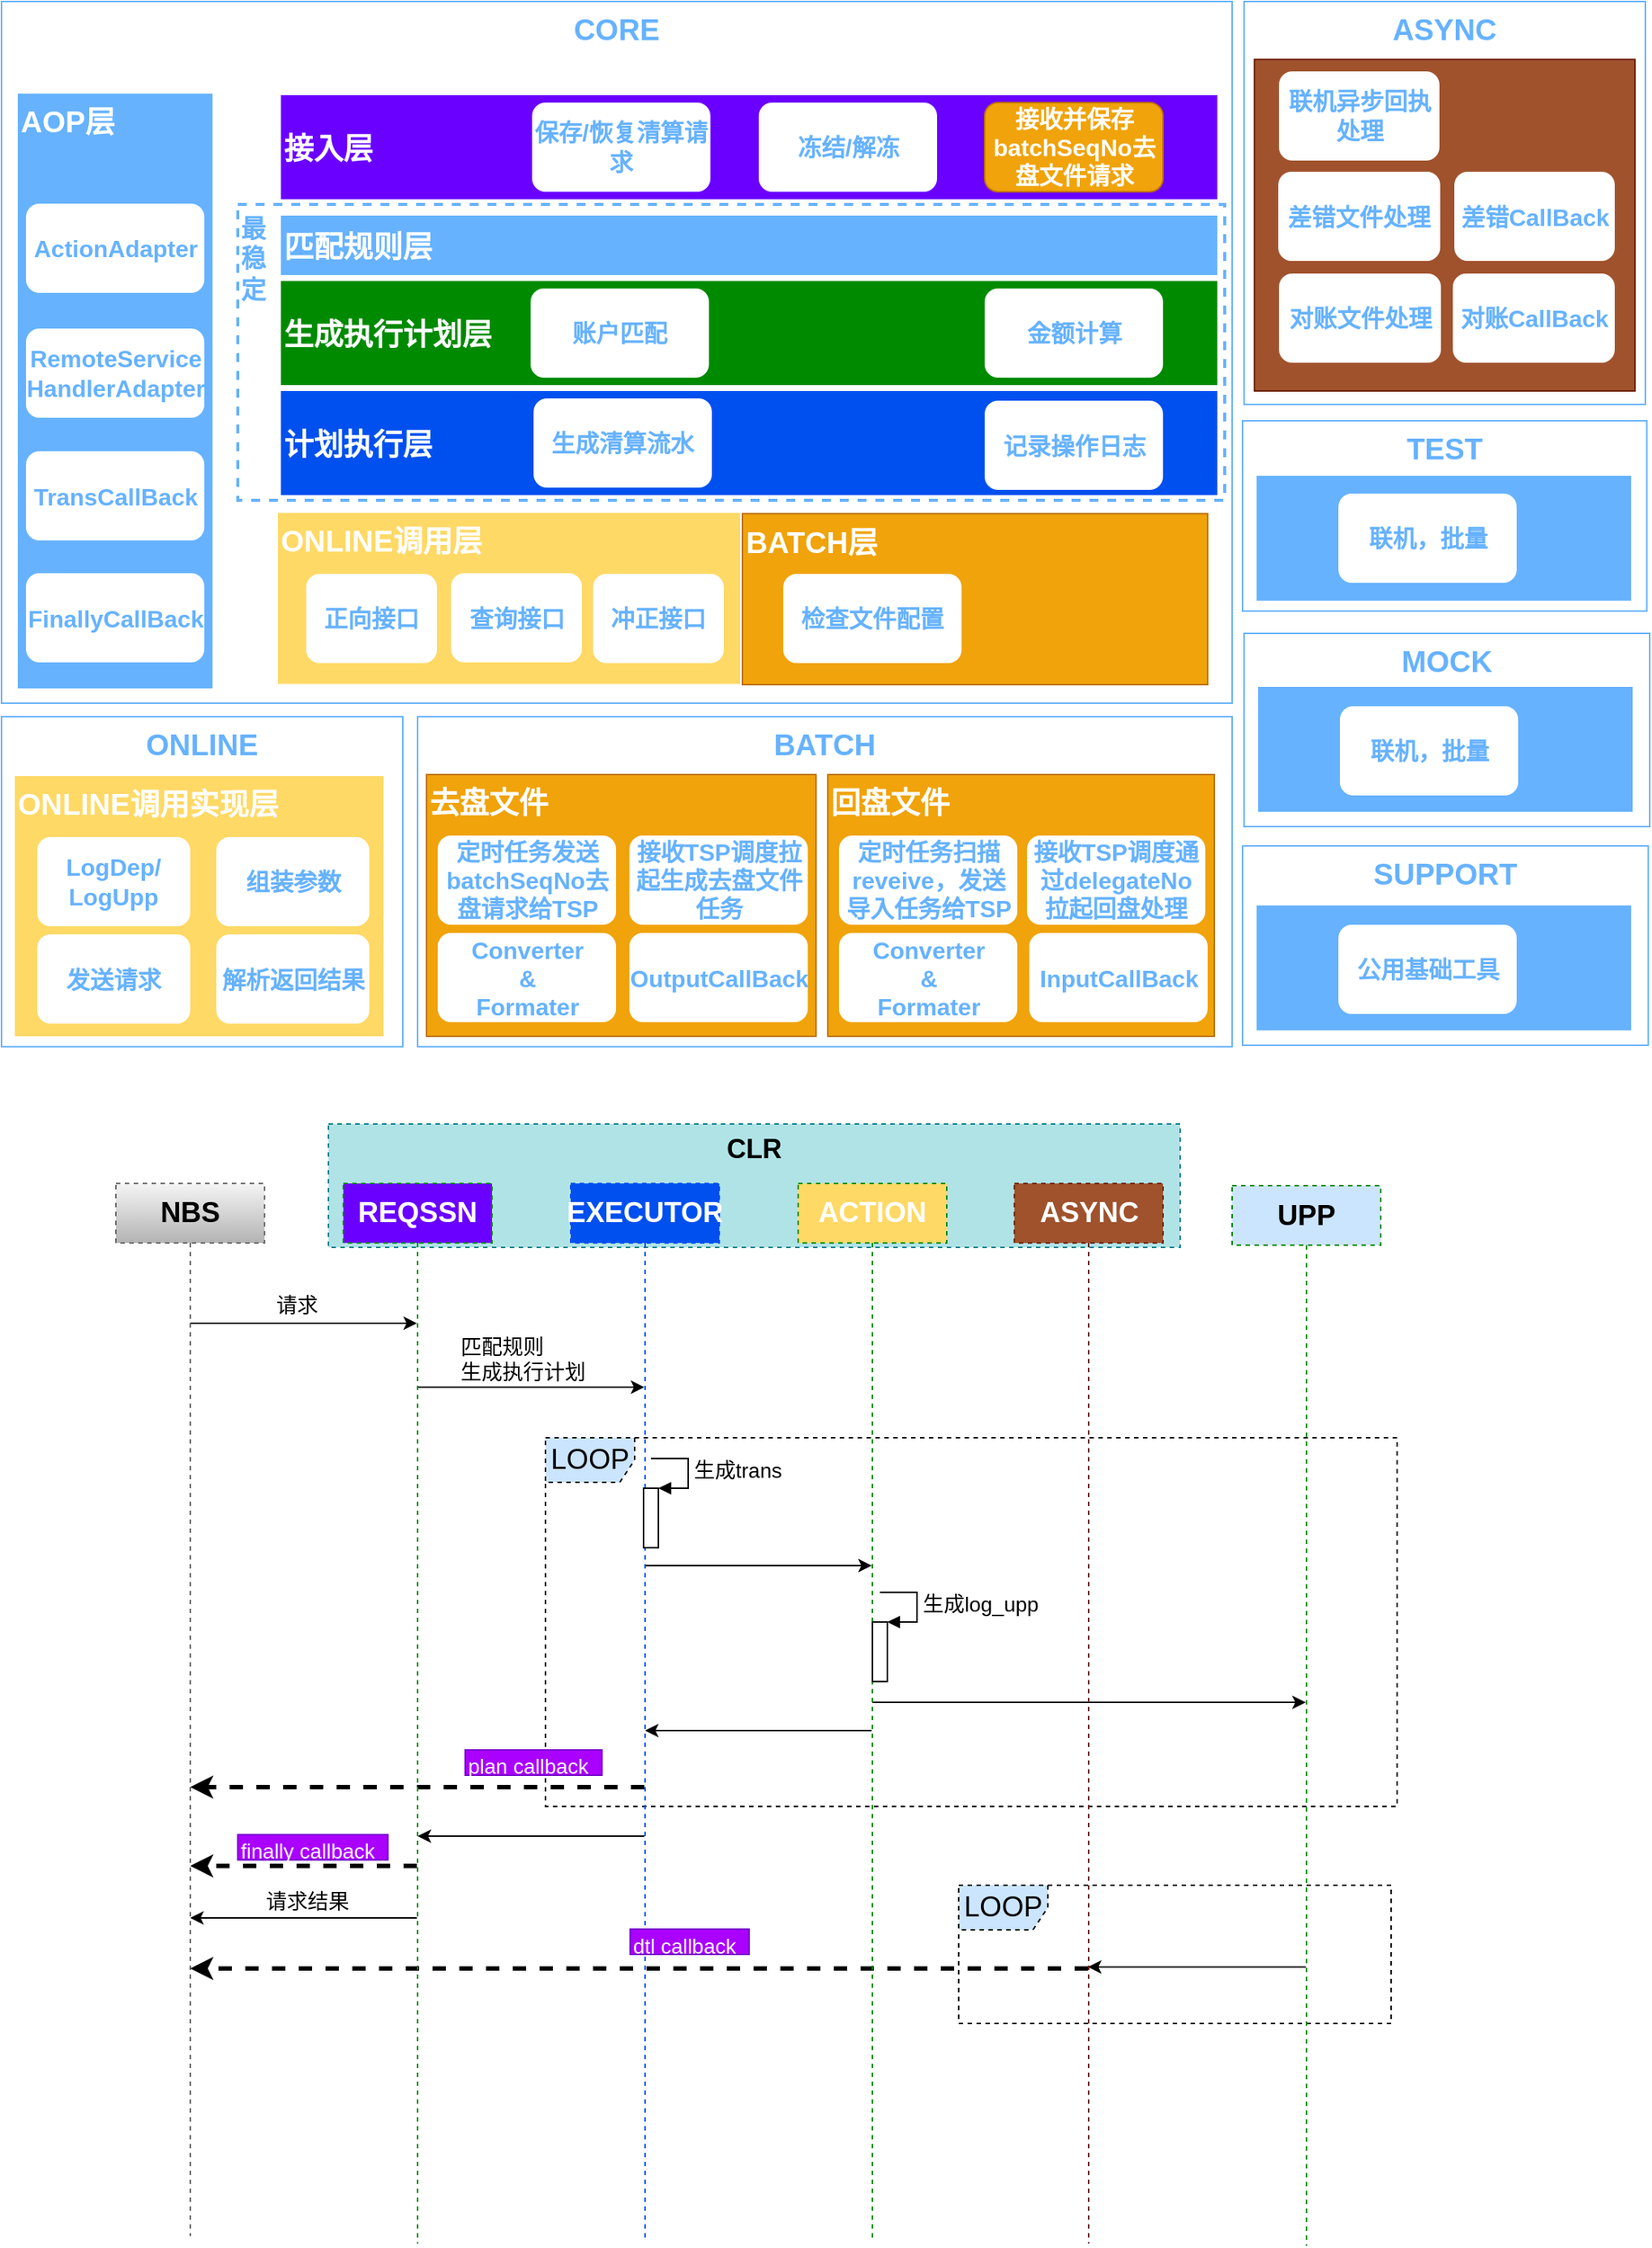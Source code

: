 <mxfile pages="1" version="11.2.8" type="github"><diagram id="kjUhLuTlYEf19-uYpVck" name="ÃÂÃÂ§ÃÂÃÂ¬ÃÂÃÂ¬ 1 ÃÂÃÂ©ÃÂÃÂ¡ÃÂÃÂµ"><mxGraphModel dx="1421" dy="790" grid="0" gridSize="10" guides="1" tooltips="1" connect="1" arrows="1" fold="1" page="0" pageScale="1" pageWidth="827" pageHeight="1169" math="0" shadow="0"><root><mxCell id="0"/><mxCell id="1" parent="0"/><mxCell id="Dk_QuYkN4jDLy0KGSyAI-8" value="LOOP" style="shape=umlFrame;whiteSpace=wrap;html=1;dashed=1;strokeColor=#000000;fillColor=#CCE5FF;fontSize=19;fontColor=#000000;" vertex="1" parent="1"><mxGeometry x="366" y="1194" width="573" height="248" as="geometry"/></mxCell><mxCell id="Dk_QuYkN4jDLy0KGSyAI-35" style="edgeStyle=orthogonalEdgeStyle;rounded=0;orthogonalLoop=1;jettySize=auto;html=1;dashed=1;strokeWidth=3;fontSize=18;fontColor=#000000;" edge="1" parent="1" source="Dk_QuYkN4jDLy0KGSyAI-39" target="Dk_QuYkN4jDLy0KGSyAI-1"><mxGeometry relative="1" as="geometry"><Array as="points"><mxPoint x="559" y="1551"/><mxPoint x="559" y="1551"/></Array></mxGeometry></mxCell><mxCell id="Dk_QuYkN4jDLy0KGSyAI-34" value="LOOP" style="shape=umlFrame;whiteSpace=wrap;html=1;dashed=1;strokeColor=#000000;fillColor=#CCE5FF;fontSize=19;fontColor=#000000;" vertex="1" parent="1"><mxGeometry x="644" y="1495" width="291" height="93" as="geometry"/></mxCell><mxCell id="Dk_QuYkN4jDLy0KGSyAI-33" value="CLR" style="rounded=0;whiteSpace=wrap;html=1;fontSize=18;verticalAlign=top;fontStyle=1;dashed=1;fillColor=#b0e3e6;strokeColor=#0e8088;" vertex="1" parent="1"><mxGeometry x="220" y="983" width="573" height="83" as="geometry"/></mxCell><mxCell id="4c6s9izEjnyOQbOyyqgE-10" value="&lt;div&gt;CORE&lt;/div&gt;&lt;div&gt;&lt;br&gt;&lt;/div&gt;" style="rounded=0;whiteSpace=wrap;html=1;align=center;fillColor=none;strokeColor=#66B2FF;fontSize=20;fontStyle=1;fontColor=#66B2FF;verticalAlign=top;" parent="1" vertex="1"><mxGeometry y="228" width="828" height="472" as="geometry"/></mxCell><mxCell id="uKmGDKJGISxBKUMgDR7r-21" value="&lt;div&gt;&lt;b style=&quot;font-size: 17px&quot;&gt;最&lt;/b&gt;&lt;/div&gt;&lt;div&gt;&lt;b style=&quot;font-size: 17px&quot;&gt;稳&lt;/b&gt;&lt;/div&gt;&lt;div&gt;&lt;b style=&quot;font-size: 17px&quot;&gt;定&lt;/b&gt;&lt;/div&gt;" style="rounded=0;whiteSpace=wrap;html=1;fillColor=none;fontColor=#66B2FF;dashed=1;align=left;verticalAlign=top;fontSize=17;strokeColor=#66B2FF;strokeWidth=2;" parent="1" vertex="1"><mxGeometry x="159" y="364.5" width="664" height="199" as="geometry"/></mxCell><mxCell id="4c6s9izEjnyOQbOyyqgE-11" value="BATCH" style="rounded=0;whiteSpace=wrap;html=1;align=center;fillColor=none;strokeColor=#66B2FF;fontSize=20;fontStyle=1;fontColor=#66B2FF;verticalAlign=top;" parent="1" vertex="1"><mxGeometry x="280" y="709" width="548" height="222" as="geometry"/></mxCell><mxCell id="4c6s9izEjnyOQbOyyqgE-26" value="回盘文件" style="rounded=0;whiteSpace=wrap;html=1;align=left;fillColor=#f0a30a;strokeColor=#BD7000;fontSize=20;fontStyle=1;verticalAlign=top;fontColor=#ffffff;" parent="1" vertex="1"><mxGeometry x="556" y="748" width="260" height="176" as="geometry"/></mxCell><mxCell id="4c6s9izEjnyOQbOyyqgE-12" value="ONLINE" style="rounded=0;whiteSpace=wrap;html=1;align=center;fillColor=none;strokeColor=#66B2FF;fontSize=20;fontStyle=1;fontColor=#66B2FF;verticalAlign=top;" parent="1" vertex="1"><mxGeometry y="709" width="270" height="222" as="geometry"/></mxCell><mxCell id="1P6K6oFf8oCfgGA-prA9-4" value="ONLINE调用层" style="rounded=0;whiteSpace=wrap;html=1;align=left;fillColor=#FFD966;strokeColor=none;fontSize=20;fontStyle=1;fontColor=#FFFFFF;verticalAlign=top;" parent="1" vertex="1"><mxGeometry x="186" y="572" width="311" height="115" as="geometry"/></mxCell><mxCell id="H8eZMBbduY-FewTbX4_A-4" value="&lt;font style=&quot;font-size: 20px;&quot; color=&quot;#FFFFFF&quot;&gt;接入层&lt;/font&gt;" style="rounded=0;whiteSpace=wrap;html=1;align=left;fillColor=#6A00FF;strokeColor=none;fontFamily=Helvetica;fontSize=20;fontStyle=1;fontColor=#ffffff;" parent="1" vertex="1"><mxGeometry x="188" y="291" width="630" height="70" as="geometry"/></mxCell><mxCell id="H8eZMBbduY-FewTbX4_A-7" value="&lt;font style=&quot;font-size: 20px&quot; color=&quot;#FFFFFF&quot;&gt;匹配规则层&lt;/font&gt;" style="rounded=0;whiteSpace=wrap;html=1;align=left;fillColor=#66B2FF;strokeColor=none;fontSize=20;fontStyle=1;fontColor=#ffffff;" parent="1" vertex="1"><mxGeometry x="188" y="372" width="630" height="40" as="geometry"/></mxCell><mxCell id="jm_BWGQIBMTPluMQ3C9E-6" value="&lt;font style=&quot;font-size: 20px&quot; color=&quot;#FFFFFF&quot;&gt;生成执行计划层&lt;/font&gt;" style="rounded=0;whiteSpace=wrap;html=1;align=left;fillColor=#008A00;strokeColor=none;fontSize=20;fontStyle=1;fontColor=#ffffff;" parent="1" vertex="1"><mxGeometry x="188" y="416" width="630" height="70" as="geometry"/></mxCell><mxCell id="jm_BWGQIBMTPluMQ3C9E-7" value="账户匹配" style="rounded=1;whiteSpace=wrap;html=1;align=center;fontSize=16;strokeColor=none;fontColor=#66B2FF;fontStyle=1" parent="1" vertex="1"><mxGeometry x="356" y="421" width="120" height="60" as="geometry"/></mxCell><mxCell id="jm_BWGQIBMTPluMQ3C9E-9" value="&lt;div&gt;金额计算&lt;/div&gt;" style="rounded=1;whiteSpace=wrap;html=1;align=center;fontSize=16;strokeColor=none;fontColor=#66B2FF;fontStyle=1" parent="1" vertex="1"><mxGeometry x="661.5" y="421" width="120" height="60" as="geometry"/></mxCell><mxCell id="jm_BWGQIBMTPluMQ3C9E-10" value="计划执行层" style="rounded=0;whiteSpace=wrap;html=1;align=left;fillColor=#0050EF;strokeColor=none;fontSize=20;fontStyle=1;fontColor=#ffffff;" parent="1" vertex="1"><mxGeometry x="188" y="490" width="630" height="70" as="geometry"/></mxCell><mxCell id="1P6K6oFf8oCfgGA-prA9-13" value="去盘文件" style="rounded=0;whiteSpace=wrap;html=1;align=left;fillColor=#f0a30a;strokeColor=#BD7000;fontSize=20;fontStyle=1;verticalAlign=top;fontColor=#ffffff;" parent="1" vertex="1"><mxGeometry x="286" y="748" width="262" height="176" as="geometry"/></mxCell><mxCell id="4c6s9izEjnyOQbOyyqgE-1" value="正向接口" style="rounded=1;whiteSpace=wrap;html=1;align=center;fontSize=16;strokeColor=none;fontColor=#66B2FF;fontStyle=1" parent="1" vertex="1"><mxGeometry x="205" y="613" width="88" height="60" as="geometry"/></mxCell><mxCell id="4c6s9izEjnyOQbOyyqgE-2" value="BATCH层" style="rounded=0;whiteSpace=wrap;html=1;align=left;fillColor=#f0a30a;strokeColor=#BD7000;fontSize=20;fontStyle=1;verticalAlign=top;fontColor=#ffffff;" parent="1" vertex="1"><mxGeometry x="498.5" y="572.5" width="313" height="115" as="geometry"/></mxCell><mxCell id="4c6s9izEjnyOQbOyyqgE-4" value="检查文件配置" style="rounded=1;whiteSpace=wrap;html=1;align=center;fontSize=16;strokeColor=none;fontColor=#66B2FF;fontStyle=1" parent="1" vertex="1"><mxGeometry x="526" y="613" width="120" height="60" as="geometry"/></mxCell><mxCell id="4c6s9izEjnyOQbOyyqgE-5" value="AOP层" style="rounded=0;whiteSpace=wrap;html=1;align=left;fillColor=#66B2FF;strokeColor=none;fontSize=20;fontStyle=1;fontColor=#ffffff;verticalAlign=top;" parent="1" vertex="1"><mxGeometry x="11" y="290" width="131" height="400" as="geometry"/></mxCell><mxCell id="4c6s9izEjnyOQbOyyqgE-6" value="ActionAdapter" style="rounded=1;whiteSpace=wrap;html=1;align=center;fontSize=16;strokeColor=none;fontColor=#66B2FF;fontStyle=1" parent="1" vertex="1"><mxGeometry x="16.5" y="364" width="120" height="60" as="geometry"/></mxCell><mxCell id="4c6s9izEjnyOQbOyyqgE-7" value="&lt;div&gt;RemoteService&lt;/div&gt;&lt;div&gt;HandlerAdapter&lt;/div&gt;" style="rounded=1;html=1;align=center;fontSize=16;strokeColor=none;fontColor=#66B2FF;fontStyle=1;whiteSpace=wrap;" parent="1" vertex="1"><mxGeometry x="16.5" y="448" width="120" height="60" as="geometry"/></mxCell><mxCell id="4c6s9izEjnyOQbOyyqgE-13" value="FinallyCallBack" style="rounded=1;whiteSpace=wrap;html=1;align=center;fontSize=16;strokeColor=none;fontColor=#66B2FF;fontStyle=1" parent="1" vertex="1"><mxGeometry x="16.5" y="612.5" width="120" height="60" as="geometry"/></mxCell><mxCell id="4c6s9izEjnyOQbOyyqgE-24" value="ONLINE调用实现层" style="rounded=0;whiteSpace=wrap;html=1;align=left;fillColor=#FFD966;strokeColor=none;fontSize=20;fontStyle=1;fontColor=#FFFFFF;verticalAlign=top;" parent="1" vertex="1"><mxGeometry x="9" y="749" width="248" height="175" as="geometry"/></mxCell><mxCell id="4c6s9izEjnyOQbOyyqgE-25" value="&lt;div&gt;LogDep/&lt;/div&gt;&lt;div&gt;LogUpp&lt;/div&gt;" style="rounded=1;whiteSpace=wrap;html=1;align=center;fontSize=16;strokeColor=none;fontColor=#66B2FF;fontStyle=1" parent="1" vertex="1"><mxGeometry x="24" y="790" width="103" height="60" as="geometry"/></mxCell><mxCell id="4c6s9izEjnyOQbOyyqgE-30" value="ASYNC" style="rounded=0;whiteSpace=wrap;html=1;align=center;fillColor=none;strokeColor=#66B2FF;fontSize=20;fontStyle=1;fontColor=#66B2FF;verticalAlign=top;" parent="1" vertex="1"><mxGeometry x="836" y="228" width="270" height="271" as="geometry"/></mxCell><mxCell id="4c6s9izEjnyOQbOyyqgE-31" value="" style="rounded=0;whiteSpace=wrap;html=1;align=left;fillColor=#a0522d;strokeColor=#6D1F00;fontSize=20;fontStyle=1;verticalAlign=top;fontColor=#ffffff;" parent="1" vertex="1"><mxGeometry x="843" y="267" width="256" height="223" as="geometry"/></mxCell><mxCell id="4c6s9izEjnyOQbOyyqgE-32" value="联机异步回执处理" style="rounded=1;whiteSpace=wrap;html=1;align=center;fontSize=16;strokeColor=none;fontColor=#66B2FF;fontStyle=1" parent="1" vertex="1"><mxGeometry x="859.5" y="275" width="108" height="60" as="geometry"/></mxCell><mxCell id="TYmXcNXVdZr6F9isr1yF-2" value="&lt;div&gt;生成清算流水&lt;/div&gt;" style="rounded=1;whiteSpace=wrap;html=1;align=center;fontSize=16;strokeColor=none;fontColor=#66B2FF;fontStyle=1" parent="1" vertex="1"><mxGeometry x="358" y="495" width="120" height="60" as="geometry"/></mxCell><mxCell id="TYmXcNXVdZr6F9isr1yF-3" value="记录操作日志" style="rounded=1;whiteSpace=wrap;html=1;align=center;fontSize=16;strokeColor=none;fontColor=#66B2FF;fontStyle=1" parent="1" vertex="1"><mxGeometry x="661.5" y="496.5" width="120" height="60" as="geometry"/></mxCell><mxCell id="uqlAVvZez1j8Dtwm_awE-3" value="TEST" style="rounded=0;whiteSpace=wrap;html=1;align=center;fillColor=none;strokeColor=#66B2FF;fontSize=20;fontStyle=1;fontColor=#66B2FF;verticalAlign=top;" parent="1" vertex="1"><mxGeometry x="835" y="510" width="272" height="128" as="geometry"/></mxCell><mxCell id="uqlAVvZez1j8Dtwm_awE-4" value="MOCK" style="rounded=0;whiteSpace=wrap;html=1;align=center;fillColor=none;strokeColor=#66B2FF;fontSize=20;fontStyle=1;fontColor=#66B2FF;verticalAlign=top;" parent="1" vertex="1"><mxGeometry x="836" y="653" width="273" height="130" as="geometry"/></mxCell><mxCell id="uqlAVvZez1j8Dtwm_awE-5" value="" style="rounded=0;whiteSpace=wrap;html=1;align=left;fillColor=#66B2FF;strokeColor=none;fontSize=20;fontStyle=1;fontColor=#ffffff;verticalAlign=top;" parent="1" vertex="1"><mxGeometry x="844.5" y="547" width="252" height="84" as="geometry"/></mxCell><mxCell id="uqlAVvZez1j8Dtwm_awE-6" value="联机，批量" style="rounded=1;whiteSpace=wrap;html=1;align=center;fontSize=16;strokeColor=none;fontColor=#66B2FF;fontStyle=1" parent="1" vertex="1"><mxGeometry x="899.5" y="559" width="120" height="60" as="geometry"/></mxCell><mxCell id="uqlAVvZez1j8Dtwm_awE-7" value="" style="rounded=0;whiteSpace=wrap;html=1;align=left;fillColor=#66B2FF;strokeColor=none;fontSize=20;fontStyle=1;fontColor=#ffffff;verticalAlign=top;" parent="1" vertex="1"><mxGeometry x="845.5" y="689" width="252" height="84" as="geometry"/></mxCell><mxCell id="uqlAVvZez1j8Dtwm_awE-8" value="联机，批量" style="rounded=1;whiteSpace=wrap;html=1;align=center;fontSize=16;strokeColor=none;fontColor=#66B2FF;fontStyle=1" parent="1" vertex="1"><mxGeometry x="900.5" y="702" width="120" height="60" as="geometry"/></mxCell><mxCell id="H8eZMBbduY-FewTbX4_A-2" value="保存/恢复清算请求" style="rounded=1;whiteSpace=wrap;html=1;align=center;fontSize=16;strokeColor=none;fontColor=#66B2FF;fontStyle=1" parent="1" vertex="1"><mxGeometry x="357" y="296" width="120" height="60" as="geometry"/></mxCell><mxCell id="H8eZMBbduY-FewTbX4_A-3" value="接收并保存batchSeqNo去盘文件请求" style="rounded=1;whiteSpace=wrap;html=1;align=center;fontSize=16;strokeColor=#BD7000;fontStyle=1;fillColor=#f0a30a;fontColor=#ffffff;" parent="1" vertex="1"><mxGeometry x="661.5" y="296" width="120" height="60" as="geometry"/></mxCell><mxCell id="uKmGDKJGISxBKUMgDR7r-4" value="组装参数" style="rounded=1;whiteSpace=wrap;html=1;align=center;fontSize=16;strokeColor=none;fontColor=#66B2FF;fontStyle=1" parent="1" vertex="1"><mxGeometry x="144.5" y="790" width="103" height="60" as="geometry"/></mxCell><mxCell id="uKmGDKJGISxBKUMgDR7r-5" value="发送请求" style="rounded=1;whiteSpace=wrap;html=1;align=center;fontSize=16;strokeColor=none;fontColor=#66B2FF;fontStyle=1" parent="1" vertex="1"><mxGeometry x="24" y="855.5" width="103" height="60" as="geometry"/></mxCell><mxCell id="uKmGDKJGISxBKUMgDR7r-6" value="解析返回结果" style="rounded=1;whiteSpace=wrap;html=1;align=center;fontSize=16;strokeColor=none;fontColor=#66B2FF;fontStyle=1" parent="1" vertex="1"><mxGeometry x="144.5" y="855.5" width="103" height="60" as="geometry"/></mxCell><mxCell id="uKmGDKJGISxBKUMgDR7r-14" value="差错文件处理" style="rounded=1;whiteSpace=wrap;html=1;align=center;fontSize=16;strokeColor=none;fontColor=#66B2FF;fontStyle=1" parent="1" vertex="1"><mxGeometry x="859" y="342.5" width="109" height="60" as="geometry"/></mxCell><mxCell id="4c6s9izEjnyOQbOyyqgE-14" value="定时任务发送batchSeqNo去盘请求给TSP" style="rounded=1;whiteSpace=wrap;html=1;align=center;fontSize=16;strokeColor=none;fontColor=#66B2FF;fontStyle=1" parent="1" vertex="1"><mxGeometry x="293.5" y="789" width="120" height="60" as="geometry"/></mxCell><mxCell id="4c6s9izEjnyOQbOyyqgE-17" value="定时任务扫描reveive，发送导入任务给TSP" style="rounded=1;whiteSpace=wrap;html=1;align=center;fontSize=16;strokeColor=none;fontColor=#66B2FF;fontStyle=1" parent="1" vertex="1"><mxGeometry x="563.5" y="789" width="120" height="60" as="geometry"/></mxCell><mxCell id="4c6s9izEjnyOQbOyyqgE-18" value="接收TSP调度通过delegateNo拉起回盘处理" style="rounded=1;whiteSpace=wrap;html=1;align=center;fontSize=16;strokeColor=none;fontColor=#66B2FF;fontStyle=1" parent="1" vertex="1"><mxGeometry x="690" y="789" width="120" height="60" as="geometry"/></mxCell><mxCell id="uqlAVvZez1j8Dtwm_awE-9" value="Converter&lt;br&gt;&amp;amp;&lt;br&gt;Formater" style="rounded=1;whiteSpace=wrap;html=1;align=center;fontSize=16;strokeColor=none;fontColor=#66B2FF;fontStyle=1" parent="1" vertex="1"><mxGeometry x="293.5" y="854.5" width="120" height="60" as="geometry"/></mxCell><mxCell id="uqlAVvZez1j8Dtwm_awE-10" value="Converter&lt;br&gt;&amp;amp;&lt;br&gt;Formater" style="rounded=1;whiteSpace=wrap;html=1;align=center;fontSize=16;strokeColor=none;fontColor=#66B2FF;fontStyle=1" parent="1" vertex="1"><mxGeometry x="563.5" y="854.5" width="120" height="60" as="geometry"/></mxCell><mxCell id="uKmGDKJGISxBKUMgDR7r-25" value="接收TSP调度拉起生成去盘文件任务" style="rounded=1;whiteSpace=wrap;html=1;align=center;fontSize=16;strokeColor=none;fontColor=#66B2FF;fontStyle=1" parent="1" vertex="1"><mxGeometry x="422.5" y="789" width="120" height="60" as="geometry"/></mxCell><mxCell id="uKmGDKJGISxBKUMgDR7r-26" value="OutputCallBack" style="rounded=1;whiteSpace=wrap;html=1;align=center;fontSize=16;strokeColor=none;fontColor=#66B2FF;fontStyle=1" parent="1" vertex="1"><mxGeometry x="422.5" y="854.5" width="120" height="60" as="geometry"/></mxCell><mxCell id="uKmGDKJGISxBKUMgDR7r-27" value="TransCallBack" style="rounded=1;whiteSpace=wrap;html=1;align=center;fontSize=16;strokeColor=none;fontColor=#66B2FF;fontStyle=1" parent="1" vertex="1"><mxGeometry x="16.5" y="530.5" width="120" height="60" as="geometry"/></mxCell><mxCell id="uKmGDKJGISxBKUMgDR7r-28" value="差错CallBack" style="rounded=1;whiteSpace=wrap;html=1;align=center;fontSize=16;strokeColor=none;fontColor=#66B2FF;fontStyle=1" parent="1" vertex="1"><mxGeometry x="977.5" y="342.5" width="108" height="60" as="geometry"/></mxCell><mxCell id="uKmGDKJGISxBKUMgDR7r-29" value="对账文件处理" style="rounded=1;whiteSpace=wrap;html=1;align=center;fontSize=16;strokeColor=none;fontColor=#66B2FF;fontStyle=1" parent="1" vertex="1"><mxGeometry x="859.5" y="411" width="109" height="60" as="geometry"/></mxCell><mxCell id="uKmGDKJGISxBKUMgDR7r-30" value="对账CallBack" style="rounded=1;whiteSpace=wrap;html=1;align=center;fontSize=16;strokeColor=none;fontColor=#66B2FF;fontStyle=1" parent="1" vertex="1"><mxGeometry x="976.5" y="411" width="109" height="60" as="geometry"/></mxCell><mxCell id="uKmGDKJGISxBKUMgDR7r-31" value="查询接口" style="rounded=1;whiteSpace=wrap;html=1;align=center;fontSize=16;strokeColor=none;fontColor=#66B2FF;fontStyle=1" parent="1" vertex="1"><mxGeometry x="302.5" y="612.5" width="88" height="60" as="geometry"/></mxCell><mxCell id="uKmGDKJGISxBKUMgDR7r-32" value="冲正接口" style="rounded=1;whiteSpace=wrap;html=1;align=center;fontSize=16;strokeColor=none;fontColor=#66B2FF;fontStyle=1" parent="1" vertex="1"><mxGeometry x="398" y="613" width="88" height="60" as="geometry"/></mxCell><mxCell id="uKmGDKJGISxBKUMgDR7r-33" value="InputCallBack" style="rounded=1;whiteSpace=wrap;html=1;align=center;fontSize=16;strokeColor=none;fontColor=#66B2FF;fontStyle=1" parent="1" vertex="1"><mxGeometry x="691.5" y="854.5" width="120" height="60" as="geometry"/></mxCell><mxCell id="uKmGDKJGISxBKUMgDR7r-34" value="SUPPORT" style="rounded=0;whiteSpace=wrap;html=1;align=center;fillColor=none;strokeColor=#66B2FF;fontSize=20;fontStyle=1;fontColor=#66B2FF;verticalAlign=top;" parent="1" vertex="1"><mxGeometry x="835" y="796" width="273" height="134" as="geometry"/></mxCell><mxCell id="uKmGDKJGISxBKUMgDR7r-35" value="" style="rounded=0;whiteSpace=wrap;html=1;align=left;fillColor=#66B2FF;strokeColor=none;fontSize=20;fontStyle=1;fontColor=#ffffff;verticalAlign=top;" parent="1" vertex="1"><mxGeometry x="844.5" y="836" width="252" height="84" as="geometry"/></mxCell><mxCell id="uKmGDKJGISxBKUMgDR7r-36" value="公用基础工具" style="rounded=1;whiteSpace=wrap;html=1;align=center;fontSize=16;strokeColor=none;fontColor=#66B2FF;fontStyle=1" parent="1" vertex="1"><mxGeometry x="899.5" y="849" width="120" height="60" as="geometry"/></mxCell><mxCell id="Dk_QuYkN4jDLy0KGSyAI-7" style="edgeStyle=orthogonalEdgeStyle;rounded=0;orthogonalLoop=1;jettySize=auto;html=1;fontSize=19;fontColor=#000000;" edge="1" parent="1" source="Dk_QuYkN4jDLy0KGSyAI-1" target="Dk_QuYkN4jDLy0KGSyAI-5"><mxGeometry relative="1" as="geometry"><Array as="points"><mxPoint x="203" y="1117"/><mxPoint x="203" y="1117"/></Array></mxGeometry></mxCell><mxCell id="Dk_QuYkN4jDLy0KGSyAI-1" value="NBS" style="shape=umlLifeline;perimeter=lifelinePerimeter;whiteSpace=wrap;html=1;container=1;collapsible=0;recursiveResize=0;outlineConnect=0;dashed=1;strokeColor=#666666;fillColor=#f5f5f5;fontSize=19;fontStyle=1;gradientColor=#b3b3b3;fontColor=#000000;" vertex="1" parent="1"><mxGeometry x="77" y="1023" width="100" height="708" as="geometry"/></mxCell><mxCell id="Dk_QuYkN4jDLy0KGSyAI-20" style="edgeStyle=orthogonalEdgeStyle;rounded=0;orthogonalLoop=1;jettySize=auto;html=1;fontSize=14;fontColor=#000000;" edge="1" parent="1" source="Dk_QuYkN4jDLy0KGSyAI-4" target="Dk_QuYkN4jDLy0KGSyAI-12"><mxGeometry relative="1" as="geometry"><Array as="points"><mxPoint x="524" y="1280"/><mxPoint x="524" y="1280"/></Array></mxGeometry></mxCell><mxCell id="Dk_QuYkN4jDLy0KGSyAI-29" style="edgeStyle=orthogonalEdgeStyle;rounded=0;orthogonalLoop=1;jettySize=auto;html=1;strokeWidth=3;fontSize=14;fontColor=#000000;dashed=1;" edge="1" parent="1" source="Dk_QuYkN4jDLy0KGSyAI-4" target="Dk_QuYkN4jDLy0KGSyAI-1"><mxGeometry relative="1" as="geometry"><Array as="points"><mxPoint x="223" y="1429"/><mxPoint x="223" y="1429"/></Array></mxGeometry></mxCell><mxCell id="Dk_QuYkN4jDLy0KGSyAI-36" style="edgeStyle=orthogonalEdgeStyle;rounded=0;orthogonalLoop=1;jettySize=auto;html=1;strokeWidth=1;fontSize=18;fontColor=#000000;" edge="1" parent="1" source="Dk_QuYkN4jDLy0KGSyAI-4" target="Dk_QuYkN4jDLy0KGSyAI-5"><mxGeometry relative="1" as="geometry"><Array as="points"><mxPoint x="359" y="1462"/><mxPoint x="359" y="1462"/></Array></mxGeometry></mxCell><mxCell id="Dk_QuYkN4jDLy0KGSyAI-4" value="EXECUTOR" style="shape=umlLifeline;perimeter=lifelinePerimeter;whiteSpace=wrap;html=1;container=1;collapsible=0;recursiveResize=0;outlineConnect=0;dashed=1;strokeColor=#0050EF;fillColor=#0050EF;fontSize=19;fontColor=#FFFFFF;fontStyle=1" vertex="1" parent="1"><mxGeometry x="383" y="1023" width="100" height="710" as="geometry"/></mxCell><mxCell id="Dk_QuYkN4jDLy0KGSyAI-18" value="" style="html=1;points=[];perimeter=orthogonalPerimeter;strokeColor=#000000;fillColor=#ffffff;fontSize=14;fontColor=#FFFFFF;" vertex="1" parent="Dk_QuYkN4jDLy0KGSyAI-4"><mxGeometry x="49" y="205" width="10" height="40" as="geometry"/></mxCell><mxCell id="Dk_QuYkN4jDLy0KGSyAI-19" value="生成trans" style="edgeStyle=orthogonalEdgeStyle;html=1;align=left;spacingLeft=2;endArrow=block;rounded=0;entryX=1;entryY=0;fontSize=14;fontColor=#000000;" edge="1" target="Dk_QuYkN4jDLy0KGSyAI-18" parent="Dk_QuYkN4jDLy0KGSyAI-4"><mxGeometry relative="1" as="geometry"><mxPoint x="54" y="185" as="sourcePoint"/><Array as="points"><mxPoint x="79" y="185"/></Array></mxGeometry></mxCell><mxCell id="Dk_QuYkN4jDLy0KGSyAI-9" style="edgeStyle=orthogonalEdgeStyle;rounded=0;orthogonalLoop=1;jettySize=auto;html=1;fontSize=19;fontColor=#000000;" edge="1" parent="1" source="Dk_QuYkN4jDLy0KGSyAI-5" target="Dk_QuYkN4jDLy0KGSyAI-4"><mxGeometry relative="1" as="geometry"><Array as="points"><mxPoint x="365" y="1160"/><mxPoint x="365" y="1160"/></Array></mxGeometry></mxCell><mxCell id="Dk_QuYkN4jDLy0KGSyAI-31" style="edgeStyle=orthogonalEdgeStyle;rounded=0;orthogonalLoop=1;jettySize=auto;html=1;dashed=1;strokeWidth=3;fontSize=14;fontColor=#000000;" edge="1" parent="1" source="Dk_QuYkN4jDLy0KGSyAI-5" target="Dk_QuYkN4jDLy0KGSyAI-1"><mxGeometry relative="1" as="geometry"><Array as="points"><mxPoint x="211" y="1482"/><mxPoint x="211" y="1482"/></Array></mxGeometry></mxCell><mxCell id="Dk_QuYkN4jDLy0KGSyAI-37" style="edgeStyle=orthogonalEdgeStyle;rounded=0;orthogonalLoop=1;jettySize=auto;html=1;strokeWidth=1;fontSize=18;fontColor=#000000;" edge="1" parent="1" source="Dk_QuYkN4jDLy0KGSyAI-5" target="Dk_QuYkN4jDLy0KGSyAI-1"><mxGeometry relative="1" as="geometry"><Array as="points"><mxPoint x="208" y="1517"/><mxPoint x="208" y="1517"/></Array></mxGeometry></mxCell><mxCell id="Dk_QuYkN4jDLy0KGSyAI-5" value="REQSSN" style="shape=umlLifeline;perimeter=lifelinePerimeter;whiteSpace=wrap;html=1;container=1;collapsible=0;recursiveResize=0;outlineConnect=0;dashed=1;strokeColor=#008A00;fillColor=#6A00FF;fontSize=19;fontColor=#FFFFFF;fontStyle=1" vertex="1" parent="1"><mxGeometry x="230" y="1023" width="100" height="713" as="geometry"/></mxCell><mxCell id="Dk_QuYkN4jDLy0KGSyAI-25" style="edgeStyle=orthogonalEdgeStyle;rounded=0;orthogonalLoop=1;jettySize=auto;html=1;fontSize=14;fontColor=#000000;strokeWidth=1;" edge="1" parent="1"><mxGeometry relative="1" as="geometry"><mxPoint x="877.5" y="1550" as="sourcePoint"/><mxPoint x="731" y="1550" as="targetPoint"/><Array as="points"><mxPoint x="827" y="1550"/><mxPoint x="827" y="1550"/></Array></mxGeometry></mxCell><mxCell id="Dk_QuYkN4jDLy0KGSyAI-6" value="UPP" style="shape=umlLifeline;perimeter=lifelinePerimeter;whiteSpace=wrap;html=1;container=1;collapsible=0;recursiveResize=0;outlineConnect=0;dashed=1;strokeColor=#008A00;fillColor=#CCE5FF;fontSize=19;fontColor=#000000;fontStyle=1" vertex="1" parent="1"><mxGeometry x="828" y="1024.5" width="100" height="713" as="geometry"/></mxCell><mxCell id="Dk_QuYkN4jDLy0KGSyAI-10" value="请求" style="text;html=1;resizable=0;points=[];autosize=1;align=left;verticalAlign=top;spacingTop=-4;fontSize=14;fontColor=#000000;" vertex="1" parent="1"><mxGeometry x="182.5" y="1094" width="38" height="17" as="geometry"/></mxCell><mxCell id="Dk_QuYkN4jDLy0KGSyAI-11" value="匹配规则&lt;br&gt;生成执行计划" style="text;html=1;resizable=0;points=[];autosize=1;align=left;verticalAlign=top;spacingTop=-4;fontSize=14;fontColor=#000000;" vertex="1" parent="1"><mxGeometry x="306.5" y="1122" width="94" height="34" as="geometry"/></mxCell><mxCell id="Dk_QuYkN4jDLy0KGSyAI-24" style="edgeStyle=orthogonalEdgeStyle;rounded=0;orthogonalLoop=1;jettySize=auto;html=1;fontSize=14;fontColor=#000000;" edge="1" parent="1" source="Dk_QuYkN4jDLy0KGSyAI-12" target="Dk_QuYkN4jDLy0KGSyAI-6"><mxGeometry relative="1" as="geometry"><Array as="points"><mxPoint x="652" y="1372"/><mxPoint x="652" y="1372"/></Array></mxGeometry></mxCell><mxCell id="Dk_QuYkN4jDLy0KGSyAI-27" style="edgeStyle=orthogonalEdgeStyle;rounded=0;orthogonalLoop=1;jettySize=auto;html=1;strokeWidth=1;fontSize=14;fontColor=#000000;" edge="1" parent="1" source="Dk_QuYkN4jDLy0KGSyAI-12" target="Dk_QuYkN4jDLy0KGSyAI-4"><mxGeometry relative="1" as="geometry"><Array as="points"><mxPoint x="493" y="1391"/><mxPoint x="493" y="1391"/></Array></mxGeometry></mxCell><mxCell id="Dk_QuYkN4jDLy0KGSyAI-12" value="ACTION" style="shape=umlLifeline;perimeter=lifelinePerimeter;whiteSpace=wrap;html=1;container=1;collapsible=0;recursiveResize=0;outlineConnect=0;dashed=1;strokeColor=#008A00;fillColor=#FFD966;fontSize=19;fontColor=#FFFFFF;fontStyle=1" vertex="1" parent="1"><mxGeometry x="536" y="1023" width="100" height="710" as="geometry"/></mxCell><mxCell id="Dk_QuYkN4jDLy0KGSyAI-13" value="冻结/解冻" style="rounded=1;whiteSpace=wrap;html=1;align=center;fontSize=16;strokeColor=none;fontColor=#66B2FF;fontStyle=1" vertex="1" parent="1"><mxGeometry x="509.5" y="296" width="120" height="60" as="geometry"/></mxCell><mxCell id="Dk_QuYkN4jDLy0KGSyAI-22" value="生成log_upp" style="edgeStyle=orthogonalEdgeStyle;html=1;align=left;spacingLeft=2;endArrow=block;rounded=0;entryX=1;entryY=0;fontSize=14;fontColor=#000000;" edge="1" target="Dk_QuYkN4jDLy0KGSyAI-23" parent="1"><mxGeometry relative="1" as="geometry"><mxPoint x="591" y="1298" as="sourcePoint"/><Array as="points"><mxPoint x="616" y="1298"/></Array></mxGeometry></mxCell><mxCell id="Dk_QuYkN4jDLy0KGSyAI-23" value="" style="html=1;points=[];perimeter=orthogonalPerimeter;strokeColor=#000000;fillColor=#ffffff;fontSize=14;fontColor=#FFFFFF;" vertex="1" parent="1"><mxGeometry x="586" y="1318" width="10" height="40" as="geometry"/></mxCell><mxCell id="Dk_QuYkN4jDLy0KGSyAI-26" value="dtl callback" style="text;html=1;resizable=0;points=[];autosize=1;align=left;verticalAlign=top;spacingTop=-4;fontSize=14;fillColor=#aa00ff;strokeColor=#7700CC;fontColor=#ffffff;" vertex="1" parent="1"><mxGeometry x="423" y="1524.5" width="80" height="17" as="geometry"/></mxCell><mxCell id="Dk_QuYkN4jDLy0KGSyAI-30" value="plan callback" style="text;html=1;resizable=0;points=[];autosize=1;align=left;verticalAlign=top;spacingTop=-4;fontSize=14;fillColor=#aa00ff;strokeColor=#7700CC;fontColor=#ffffff;" vertex="1" parent="1"><mxGeometry x="312" y="1404" width="92" height="17" as="geometry"/></mxCell><mxCell id="Dk_QuYkN4jDLy0KGSyAI-32" value="&lt;div&gt;finally callback&lt;/div&gt;" style="text;html=1;resizable=0;points=[];autosize=1;align=left;verticalAlign=top;spacingTop=-4;fontSize=14;fillColor=#aa00ff;strokeColor=#7700CC;fontColor=#ffffff;" vertex="1" parent="1"><mxGeometry x="159" y="1461" width="101" height="17" as="geometry"/></mxCell><mxCell id="Dk_QuYkN4jDLy0KGSyAI-38" value="请求结果" style="text;html=1;resizable=0;points=[];autosize=1;align=left;verticalAlign=top;spacingTop=-4;fontSize=14;fontColor=#000000;" vertex="1" parent="1"><mxGeometry x="176" y="1495" width="66" height="17" as="geometry"/></mxCell><mxCell id="Dk_QuYkN4jDLy0KGSyAI-39" value="ASYNC" style="shape=umlLifeline;perimeter=lifelinePerimeter;whiteSpace=wrap;html=1;container=1;collapsible=0;recursiveResize=0;outlineConnect=0;dashed=1;fontSize=19;fontStyle=1;fillColor=#a0522d;strokeColor=#6D1F00;fontColor=#ffffff;" vertex="1" parent="1"><mxGeometry x="681.5" y="1023" width="100" height="713" as="geometry"/></mxCell></root></mxGraphModel></diagram></mxfile>